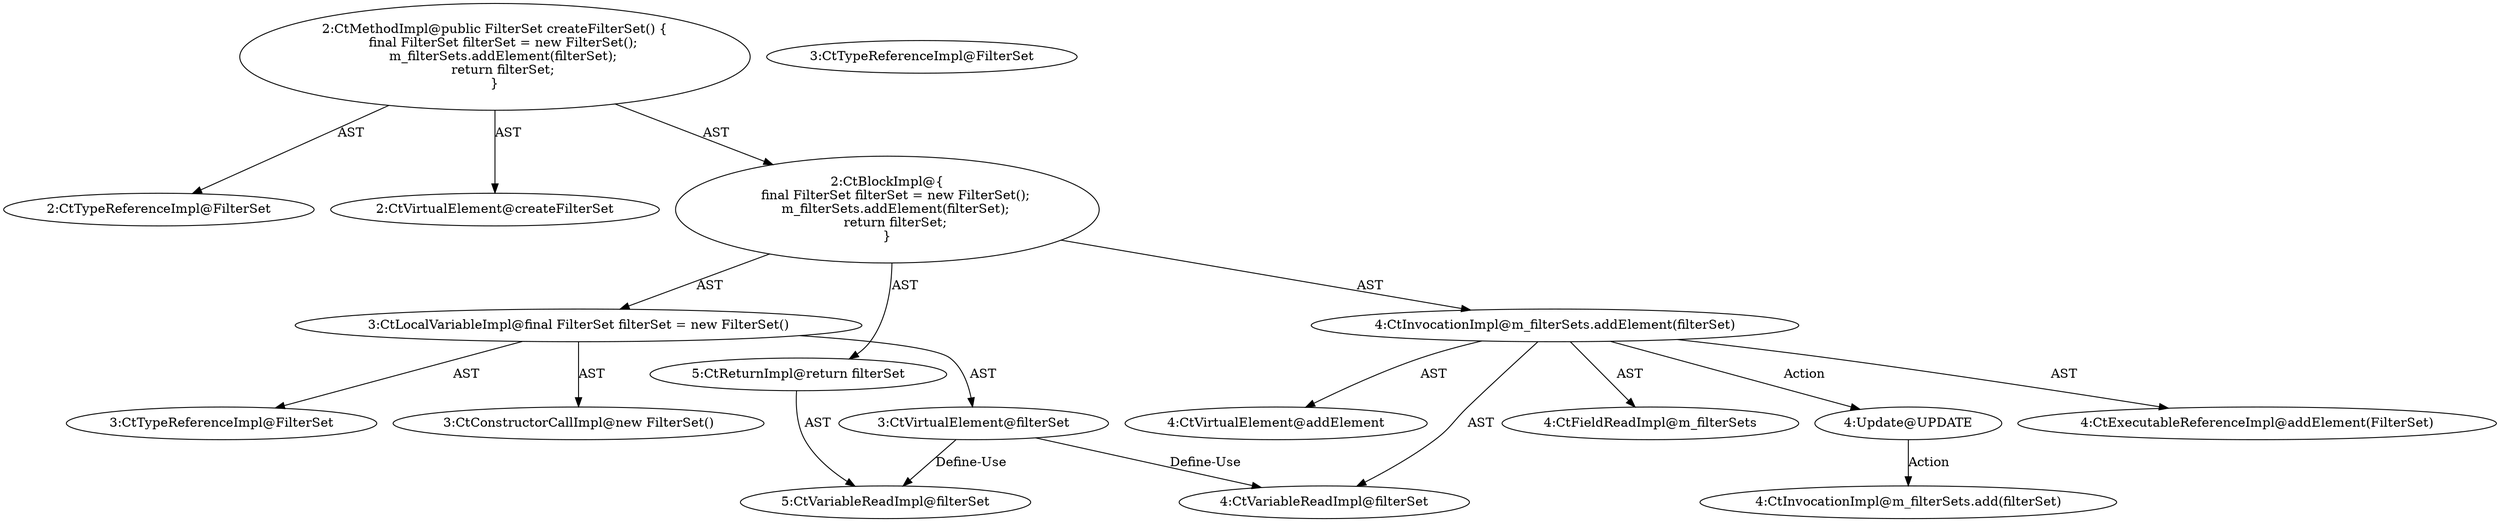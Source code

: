 digraph "createFilterSet#?" {
0 [label="2:CtTypeReferenceImpl@FilterSet" shape=ellipse]
1 [label="2:CtVirtualElement@createFilterSet" shape=ellipse]
2 [label="3:CtTypeReferenceImpl@FilterSet" shape=ellipse]
3 [label="3:CtTypeReferenceImpl@FilterSet" shape=ellipse]
4 [label="3:CtConstructorCallImpl@new FilterSet()" shape=ellipse]
5 [label="3:CtVirtualElement@filterSet" shape=ellipse]
6 [label="3:CtLocalVariableImpl@final FilterSet filterSet = new FilterSet()" shape=ellipse]
7 [label="4:CtExecutableReferenceImpl@addElement(FilterSet)" shape=ellipse]
8 [label="4:CtVirtualElement@addElement" shape=ellipse]
9 [label="4:CtFieldReadImpl@m_filterSets" shape=ellipse]
10 [label="4:CtVariableReadImpl@filterSet" shape=ellipse]
11 [label="4:CtInvocationImpl@m_filterSets.addElement(filterSet)" shape=ellipse]
12 [label="5:CtVariableReadImpl@filterSet" shape=ellipse]
13 [label="5:CtReturnImpl@return filterSet" shape=ellipse]
14 [label="2:CtBlockImpl@\{
    final FilterSet filterSet = new FilterSet();
    m_filterSets.addElement(filterSet);
    return filterSet;
\}" shape=ellipse]
15 [label="2:CtMethodImpl@public FilterSet createFilterSet() \{
    final FilterSet filterSet = new FilterSet();
    m_filterSets.addElement(filterSet);
    return filterSet;
\}" shape=ellipse]
16 [label="4:Update@UPDATE" shape=ellipse]
17 [label="4:CtInvocationImpl@m_filterSets.add(filterSet)" shape=ellipse]
5 -> 10 [label="Define-Use"];
5 -> 12 [label="Define-Use"];
6 -> 5 [label="AST"];
6 -> 2 [label="AST"];
6 -> 4 [label="AST"];
11 -> 8 [label="AST"];
11 -> 9 [label="AST"];
11 -> 7 [label="AST"];
11 -> 10 [label="AST"];
11 -> 16 [label="Action"];
13 -> 12 [label="AST"];
14 -> 6 [label="AST"];
14 -> 11 [label="AST"];
14 -> 13 [label="AST"];
15 -> 1 [label="AST"];
15 -> 0 [label="AST"];
15 -> 14 [label="AST"];
16 -> 17 [label="Action"];
}